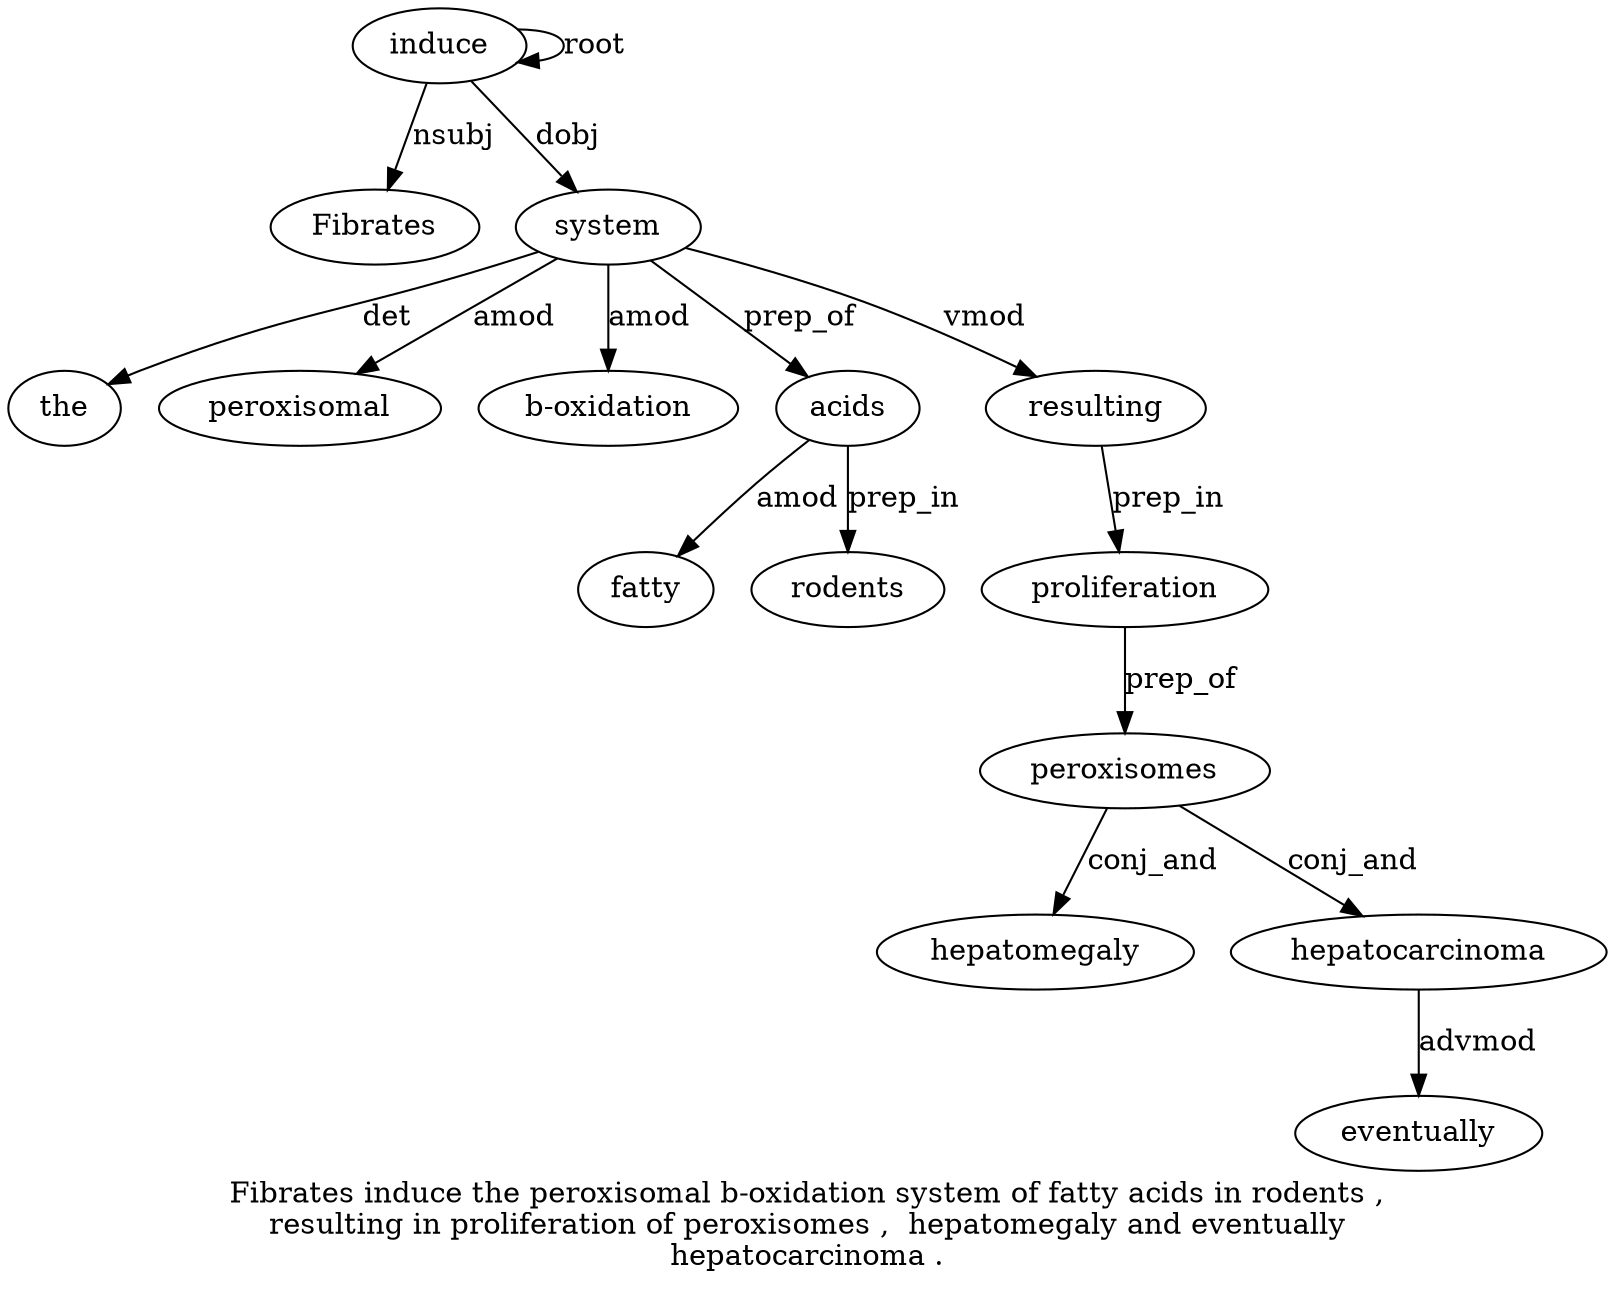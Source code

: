 digraph "Fibrates induce the peroxisomal b-oxidation system of fatty acids in rodents ,  resulting in proliferation of peroxisomes ,  hepatomegaly and eventually hepatocarcinoma ." {
label="Fibrates induce the peroxisomal b-oxidation system of fatty acids in rodents ,
resulting in proliferation of peroxisomes ,  hepatomegaly and eventually
hepatocarcinoma .";
induce2 [style=filled, fillcolor=white, label=induce];
Fibrates1 [style=filled, fillcolor=white, label=Fibrates];
induce2 -> Fibrates1  [label=nsubj];
induce2 -> induce2  [label=root];
system6 [style=filled, fillcolor=white, label=system];
the3 [style=filled, fillcolor=white, label=the];
system6 -> the3  [label=det];
peroxisomal4 [style=filled, fillcolor=white, label=peroxisomal];
system6 -> peroxisomal4  [label=amod];
"b-oxidation5" [style=filled, fillcolor=white, label="b-oxidation"];
system6 -> "b-oxidation5"  [label=amod];
induce2 -> system6  [label=dobj];
acids9 [style=filled, fillcolor=white, label=acids];
fatty8 [style=filled, fillcolor=white, label=fatty];
acids9 -> fatty8  [label=amod];
system6 -> acids9  [label=prep_of];
rodents11 [style=filled, fillcolor=white, label=rodents];
acids9 -> rodents11  [label=prep_in];
resulting13 [style=filled, fillcolor=white, label=resulting];
system6 -> resulting13  [label=vmod];
proliferation15 [style=filled, fillcolor=white, label=proliferation];
resulting13 -> proliferation15  [label=prep_in];
peroxisomes17 [style=filled, fillcolor=white, label=peroxisomes];
proliferation15 -> peroxisomes17  [label=prep_of];
hepatomegaly19 [style=filled, fillcolor=white, label=hepatomegaly];
peroxisomes17 -> hepatomegaly19  [label=conj_and];
hepatocarcinoma22 [style=filled, fillcolor=white, label=hepatocarcinoma];
eventually21 [style=filled, fillcolor=white, label=eventually];
hepatocarcinoma22 -> eventually21  [label=advmod];
peroxisomes17 -> hepatocarcinoma22  [label=conj_and];
}
